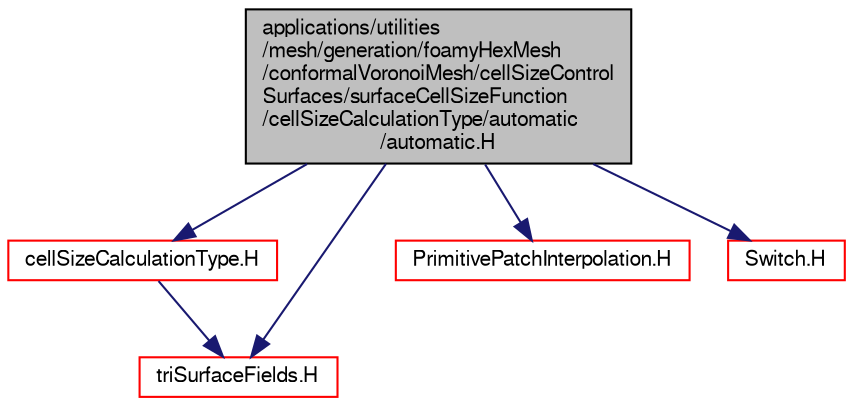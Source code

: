 digraph "applications/utilities/mesh/generation/foamyHexMesh/conformalVoronoiMesh/cellSizeControlSurfaces/surfaceCellSizeFunction/cellSizeCalculationType/automatic/automatic.H"
{
  bgcolor="transparent";
  edge [fontname="FreeSans",fontsize="10",labelfontname="FreeSans",labelfontsize="10"];
  node [fontname="FreeSans",fontsize="10",shape=record];
  Node0 [label="applications/utilities\l/mesh/generation/foamyHexMesh\l/conformalVoronoiMesh/cellSizeControl\lSurfaces/surfaceCellSizeFunction\l/cellSizeCalculationType/automatic\l/automatic.H",height=0.2,width=0.4,color="black", fillcolor="grey75", style="filled", fontcolor="black"];
  Node0 -> Node1 [color="midnightblue",fontsize="10",style="solid",fontname="FreeSans"];
  Node1 [label="cellSizeCalculationType.H",height=0.2,width=0.4,color="red",URL="$a18143.html"];
  Node1 -> Node56 [color="midnightblue",fontsize="10",style="solid",fontname="FreeSans"];
  Node56 [label="triSurfaceFields.H",height=0.2,width=0.4,color="red",URL="$a17033.html",tooltip="Fields for triSurface. "];
  Node0 -> Node56 [color="midnightblue",fontsize="10",style="solid",fontname="FreeSans"];
  Node0 -> Node204 [color="midnightblue",fontsize="10",style="solid",fontname="FreeSans"];
  Node204 [label="PrimitivePatchInterpolation.H",height=0.2,width=0.4,color="red",URL="$a10496.html"];
  Node0 -> Node205 [color="midnightblue",fontsize="10",style="solid",fontname="FreeSans"];
  Node205 [label="Switch.H",height=0.2,width=0.4,color="red",URL="$a12158.html"];
}

